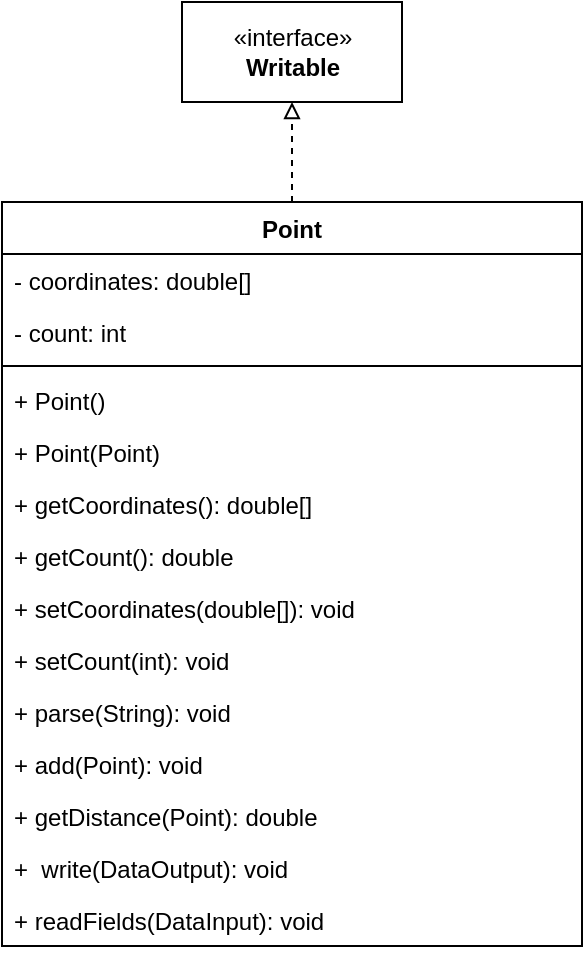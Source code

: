 <mxfile version="13.4.6" type="github" pages="3">
  <diagram id="CkkIYPFHx_Zix4FCcnl0" name="Page-1">
    <mxGraphModel dx="700" dy="752" grid="1" gridSize="10" guides="1" tooltips="1" connect="1" arrows="1" fold="1" page="1" pageScale="1" pageWidth="827" pageHeight="1169" math="0" shadow="0">
      <root>
        <mxCell id="0" />
        <mxCell id="1" parent="0" />
        <mxCell id="xHmnuKQRnZCIUz-yJjaE-11" style="edgeStyle=orthogonalEdgeStyle;rounded=0;orthogonalLoop=1;jettySize=auto;html=1;dashed=1;endArrow=block;endFill=0;" parent="1" source="xHmnuKQRnZCIUz-yJjaE-1" target="xHmnuKQRnZCIUz-yJjaE-10" edge="1">
          <mxGeometry relative="1" as="geometry" />
        </mxCell>
        <mxCell id="xHmnuKQRnZCIUz-yJjaE-10" value="«interface»&lt;br&gt;&lt;b&gt;Writable&lt;/b&gt;" style="html=1;" parent="1" vertex="1">
          <mxGeometry x="160" y="150" width="110" height="50" as="geometry" />
        </mxCell>
        <mxCell id="xHmnuKQRnZCIUz-yJjaE-1" value="Point" style="swimlane;fontStyle=1;align=center;verticalAlign=top;childLayout=stackLayout;horizontal=1;startSize=26;horizontalStack=0;resizeParent=1;resizeParentMax=0;resizeLast=0;collapsible=1;marginBottom=0;" parent="1" vertex="1">
          <mxGeometry x="70" y="250" width="290" height="372" as="geometry" />
        </mxCell>
        <mxCell id="xHmnuKQRnZCIUz-yJjaE-2" value="- coordinates: double[]" style="text;strokeColor=none;fillColor=none;align=left;verticalAlign=top;spacingLeft=4;spacingRight=4;overflow=hidden;rotatable=0;points=[[0,0.5],[1,0.5]];portConstraint=eastwest;" parent="xHmnuKQRnZCIUz-yJjaE-1" vertex="1">
          <mxGeometry y="26" width="290" height="26" as="geometry" />
        </mxCell>
        <mxCell id="xHmnuKQRnZCIUz-yJjaE-5" value="- count: int" style="text;strokeColor=none;fillColor=none;align=left;verticalAlign=top;spacingLeft=4;spacingRight=4;overflow=hidden;rotatable=0;points=[[0,0.5],[1,0.5]];portConstraint=eastwest;" parent="xHmnuKQRnZCIUz-yJjaE-1" vertex="1">
          <mxGeometry y="52" width="290" height="26" as="geometry" />
        </mxCell>
        <mxCell id="xHmnuKQRnZCIUz-yJjaE-3" value="" style="line;strokeWidth=1;fillColor=none;align=left;verticalAlign=middle;spacingTop=-1;spacingLeft=3;spacingRight=3;rotatable=0;labelPosition=right;points=[];portConstraint=eastwest;" parent="xHmnuKQRnZCIUz-yJjaE-1" vertex="1">
          <mxGeometry y="78" width="290" height="8" as="geometry" />
        </mxCell>
        <mxCell id="xHmnuKQRnZCIUz-yJjaE-4" value="+ Point()" style="text;strokeColor=none;fillColor=none;align=left;verticalAlign=top;spacingLeft=4;spacingRight=4;overflow=hidden;rotatable=0;points=[[0,0.5],[1,0.5]];portConstraint=eastwest;" parent="xHmnuKQRnZCIUz-yJjaE-1" vertex="1">
          <mxGeometry y="86" width="290" height="26" as="geometry" />
        </mxCell>
        <mxCell id="xHmnuKQRnZCIUz-yJjaE-8" value="+ Point(Point)" style="text;strokeColor=none;fillColor=none;align=left;verticalAlign=top;spacingLeft=4;spacingRight=4;overflow=hidden;rotatable=0;points=[[0,0.5],[1,0.5]];portConstraint=eastwest;" parent="xHmnuKQRnZCIUz-yJjaE-1" vertex="1">
          <mxGeometry y="112" width="290" height="26" as="geometry" />
        </mxCell>
        <mxCell id="xHmnuKQRnZCIUz-yJjaE-6" value="+ getCoordinates(): double[]" style="text;strokeColor=none;fillColor=none;align=left;verticalAlign=top;spacingLeft=4;spacingRight=4;overflow=hidden;rotatable=0;points=[[0,0.5],[1,0.5]];portConstraint=eastwest;" parent="xHmnuKQRnZCIUz-yJjaE-1" vertex="1">
          <mxGeometry y="138" width="290" height="26" as="geometry" />
        </mxCell>
        <mxCell id="xHmnuKQRnZCIUz-yJjaE-14" value="+ getCount(): double" style="text;strokeColor=none;fillColor=none;align=left;verticalAlign=top;spacingLeft=4;spacingRight=4;overflow=hidden;rotatable=0;points=[[0,0.5],[1,0.5]];portConstraint=eastwest;" parent="xHmnuKQRnZCIUz-yJjaE-1" vertex="1">
          <mxGeometry y="164" width="290" height="26" as="geometry" />
        </mxCell>
        <mxCell id="xHmnuKQRnZCIUz-yJjaE-16" value="+ setCoordinates(double[]): void" style="text;strokeColor=none;fillColor=none;align=left;verticalAlign=top;spacingLeft=4;spacingRight=4;overflow=hidden;rotatable=0;points=[[0,0.5],[1,0.5]];portConstraint=eastwest;" parent="xHmnuKQRnZCIUz-yJjaE-1" vertex="1">
          <mxGeometry y="190" width="290" height="26" as="geometry" />
        </mxCell>
        <mxCell id="xHmnuKQRnZCIUz-yJjaE-21" value="+ setCount(int): void" style="text;strokeColor=none;fillColor=none;align=left;verticalAlign=top;spacingLeft=4;spacingRight=4;overflow=hidden;rotatable=0;points=[[0,0.5],[1,0.5]];portConstraint=eastwest;" parent="xHmnuKQRnZCIUz-yJjaE-1" vertex="1">
          <mxGeometry y="216" width="290" height="26" as="geometry" />
        </mxCell>
        <mxCell id="xHmnuKQRnZCIUz-yJjaE-17" value="+ parse(String): void" style="text;strokeColor=none;fillColor=none;align=left;verticalAlign=top;spacingLeft=4;spacingRight=4;overflow=hidden;rotatable=0;points=[[0,0.5],[1,0.5]];portConstraint=eastwest;" parent="xHmnuKQRnZCIUz-yJjaE-1" vertex="1">
          <mxGeometry y="242" width="290" height="26" as="geometry" />
        </mxCell>
        <mxCell id="xHmnuKQRnZCIUz-yJjaE-18" value="+ add(Point): void" style="text;strokeColor=none;fillColor=none;align=left;verticalAlign=top;spacingLeft=4;spacingRight=4;overflow=hidden;rotatable=0;points=[[0,0.5],[1,0.5]];portConstraint=eastwest;" parent="xHmnuKQRnZCIUz-yJjaE-1" vertex="1">
          <mxGeometry y="268" width="290" height="26" as="geometry" />
        </mxCell>
        <mxCell id="xHmnuKQRnZCIUz-yJjaE-20" value="+ getDistance(Point): double" style="text;strokeColor=none;fillColor=none;align=left;verticalAlign=top;spacingLeft=4;spacingRight=4;overflow=hidden;rotatable=0;points=[[0,0.5],[1,0.5]];portConstraint=eastwest;" parent="xHmnuKQRnZCIUz-yJjaE-1" vertex="1">
          <mxGeometry y="294" width="290" height="26" as="geometry" />
        </mxCell>
        <mxCell id="xHmnuKQRnZCIUz-yJjaE-15" value="+  write(DataOutput): void" style="text;strokeColor=none;fillColor=none;align=left;verticalAlign=top;spacingLeft=4;spacingRight=4;overflow=hidden;rotatable=0;points=[[0,0.5],[1,0.5]];portConstraint=eastwest;" parent="xHmnuKQRnZCIUz-yJjaE-1" vertex="1">
          <mxGeometry y="320" width="290" height="26" as="geometry" />
        </mxCell>
        <mxCell id="xHmnuKQRnZCIUz-yJjaE-13" value="+ readFields(DataInput): void" style="text;strokeColor=none;fillColor=none;align=left;verticalAlign=top;spacingLeft=4;spacingRight=4;overflow=hidden;rotatable=0;points=[[0,0.5],[1,0.5]];portConstraint=eastwest;" parent="xHmnuKQRnZCIUz-yJjaE-1" vertex="1">
          <mxGeometry y="346" width="290" height="26" as="geometry" />
        </mxCell>
      </root>
    </mxGraphModel>
  </diagram>
  <diagram id="TQK9ALZqHLrtuiVHRkl8" name="Page-2">
    <mxGraphModel dx="1422" dy="713" grid="1" gridSize="10" guides="1" tooltips="1" connect="1" arrows="1" fold="1" page="1" pageScale="1" pageWidth="827" pageHeight="1169" math="0" shadow="0">
      <root>
        <mxCell id="Gw9I8jApdF2Htz42jpap-0" />
        <mxCell id="Gw9I8jApdF2Htz42jpap-1" parent="Gw9I8jApdF2Htz42jpap-0" />
        <mxCell id="MzmEzGx-wgNOPJODGRZ_-0" style="edgeStyle=orthogonalEdgeStyle;rounded=0;orthogonalLoop=1;jettySize=auto;html=1;dashed=1;endArrow=block;endFill=0;" edge="1" parent="Gw9I8jApdF2Htz42jpap-1" source="MzmEzGx-wgNOPJODGRZ_-2" target="MzmEzGx-wgNOPJODGRZ_-1">
          <mxGeometry relative="1" as="geometry" />
        </mxCell>
        <mxCell id="MzmEzGx-wgNOPJODGRZ_-1" value="«interface»&lt;br&gt;&lt;b&gt;WritableComparable&lt;/b&gt;" style="html=1;" vertex="1" parent="Gw9I8jApdF2Htz42jpap-1">
          <mxGeometry x="145" y="150" width="140" height="50" as="geometry" />
        </mxCell>
        <mxCell id="MzmEzGx-wgNOPJODGRZ_-2" value="Centroid" style="swimlane;fontStyle=1;align=center;verticalAlign=top;childLayout=stackLayout;horizontal=1;startSize=26;horizontalStack=0;resizeParent=1;resizeParentMax=0;resizeLast=0;collapsible=1;marginBottom=0;" vertex="1" parent="Gw9I8jApdF2Htz42jpap-1">
          <mxGeometry x="70" y="250" width="290" height="320" as="geometry" />
        </mxCell>
        <mxCell id="MzmEzGx-wgNOPJODGRZ_-3" value="- id: Text" style="text;strokeColor=none;fillColor=none;align=left;verticalAlign=top;spacingLeft=4;spacingRight=4;overflow=hidden;rotatable=0;points=[[0,0.5],[1,0.5]];portConstraint=eastwest;" vertex="1" parent="MzmEzGx-wgNOPJODGRZ_-2">
          <mxGeometry y="26" width="290" height="26" as="geometry" />
        </mxCell>
        <mxCell id="MzmEzGx-wgNOPJODGRZ_-4" value="- p: Point" style="text;strokeColor=none;fillColor=none;align=left;verticalAlign=top;spacingLeft=4;spacingRight=4;overflow=hidden;rotatable=0;points=[[0,0.5],[1,0.5]];portConstraint=eastwest;" vertex="1" parent="MzmEzGx-wgNOPJODGRZ_-2">
          <mxGeometry y="52" width="290" height="26" as="geometry" />
        </mxCell>
        <mxCell id="MzmEzGx-wgNOPJODGRZ_-5" value="" style="line;strokeWidth=1;fillColor=none;align=left;verticalAlign=middle;spacingTop=-1;spacingLeft=3;spacingRight=3;rotatable=0;labelPosition=right;points=[];portConstraint=eastwest;" vertex="1" parent="MzmEzGx-wgNOPJODGRZ_-2">
          <mxGeometry y="78" width="290" height="8" as="geometry" />
        </mxCell>
        <mxCell id="MzmEzGx-wgNOPJODGRZ_-6" value="+ Centroid()" style="text;strokeColor=none;fillColor=none;align=left;verticalAlign=top;spacingLeft=4;spacingRight=4;overflow=hidden;rotatable=0;points=[[0,0.5],[1,0.5]];portConstraint=eastwest;" vertex="1" parent="MzmEzGx-wgNOPJODGRZ_-2">
          <mxGeometry y="86" width="290" height="26" as="geometry" />
        </mxCell>
        <mxCell id="MzmEzGx-wgNOPJODGRZ_-7" value="+ Centroid(Text, Point)" style="text;strokeColor=none;fillColor=none;align=left;verticalAlign=top;spacingLeft=4;spacingRight=4;overflow=hidden;rotatable=0;points=[[0,0.5],[1,0.5]];portConstraint=eastwest;" vertex="1" parent="MzmEzGx-wgNOPJODGRZ_-2">
          <mxGeometry y="112" width="290" height="26" as="geometry" />
        </mxCell>
        <mxCell id="MzmEzGx-wgNOPJODGRZ_-8" value="+ Centroid(String)" style="text;strokeColor=none;fillColor=none;align=left;verticalAlign=top;spacingLeft=4;spacingRight=4;overflow=hidden;rotatable=0;points=[[0,0.5],[1,0.5]];portConstraint=eastwest;" vertex="1" parent="MzmEzGx-wgNOPJODGRZ_-2">
          <mxGeometry y="138" width="290" height="26" as="geometry" />
        </mxCell>
        <mxCell id="MzmEzGx-wgNOPJODGRZ_-9" value="+ getId(): Text" style="text;strokeColor=none;fillColor=none;align=left;verticalAlign=top;spacingLeft=4;spacingRight=4;overflow=hidden;rotatable=0;points=[[0,0.5],[1,0.5]];portConstraint=eastwest;" vertex="1" parent="MzmEzGx-wgNOPJODGRZ_-2">
          <mxGeometry y="164" width="290" height="26" as="geometry" />
        </mxCell>
        <mxCell id="MzmEzGx-wgNOPJODGRZ_-10" value="+ getPoint(): Point" style="text;strokeColor=none;fillColor=none;align=left;verticalAlign=top;spacingLeft=4;spacingRight=4;overflow=hidden;rotatable=0;points=[[0,0.5],[1,0.5]];portConstraint=eastwest;" vertex="1" parent="MzmEzGx-wgNOPJODGRZ_-2">
          <mxGeometry y="190" width="290" height="26" as="geometry" />
        </mxCell>
        <mxCell id="MzmEzGx-wgNOPJODGRZ_-11" value="+ toString(): String" style="text;strokeColor=none;fillColor=none;align=left;verticalAlign=top;spacingLeft=4;spacingRight=4;overflow=hidden;rotatable=0;points=[[0,0.5],[1,0.5]];portConstraint=eastwest;" vertex="1" parent="MzmEzGx-wgNOPJODGRZ_-2">
          <mxGeometry y="216" width="290" height="26" as="geometry" />
        </mxCell>
        <mxCell id="MzmEzGx-wgNOPJODGRZ_-12" value="+ compareTo(Centroid): int" style="text;strokeColor=none;fillColor=none;align=left;verticalAlign=top;spacingLeft=4;spacingRight=4;overflow=hidden;rotatable=0;points=[[0,0.5],[1,0.5]];portConstraint=eastwest;" vertex="1" parent="MzmEzGx-wgNOPJODGRZ_-2">
          <mxGeometry y="242" width="290" height="26" as="geometry" />
        </mxCell>
        <mxCell id="MzmEzGx-wgNOPJODGRZ_-15" value="+  write(DataOutput): void" style="text;strokeColor=none;fillColor=none;align=left;verticalAlign=top;spacingLeft=4;spacingRight=4;overflow=hidden;rotatable=0;points=[[0,0.5],[1,0.5]];portConstraint=eastwest;" vertex="1" parent="MzmEzGx-wgNOPJODGRZ_-2">
          <mxGeometry y="268" width="290" height="26" as="geometry" />
        </mxCell>
        <mxCell id="MzmEzGx-wgNOPJODGRZ_-16" value="+ readFields(DataInput): void" style="text;strokeColor=none;fillColor=none;align=left;verticalAlign=top;spacingLeft=4;spacingRight=4;overflow=hidden;rotatable=0;points=[[0,0.5],[1,0.5]];portConstraint=eastwest;" vertex="1" parent="MzmEzGx-wgNOPJODGRZ_-2">
          <mxGeometry y="294" width="290" height="26" as="geometry" />
        </mxCell>
      </root>
    </mxGraphModel>
  </diagram>
  <diagram id="yiSP7vsA7RyYRbXtW1iw" name="Page-3">
    <mxGraphModel dx="1422" dy="713" grid="1" gridSize="10" guides="1" tooltips="1" connect="1" arrows="1" fold="1" page="1" pageScale="1" pageWidth="827" pageHeight="1169" math="0" shadow="0">
      <root>
        <mxCell id="vBSBxp__uWg3JHuj3us6-0" />
        <mxCell id="vBSBxp__uWg3JHuj3us6-1" parent="vBSBxp__uWg3JHuj3us6-0" />
        <mxCell id="WTdn-6nC7p13l9LXQ_cG-0" value="CentroidList" style="swimlane;fontStyle=1;align=center;verticalAlign=top;childLayout=stackLayout;horizontal=1;startSize=26;horizontalStack=0;resizeParent=1;resizeParentMax=0;resizeLast=0;collapsible=1;marginBottom=0;" vertex="1" parent="vBSBxp__uWg3JHuj3us6-1">
          <mxGeometry x="70" y="250" width="290" height="164" as="geometry" />
        </mxCell>
        <mxCell id="WTdn-6nC7p13l9LXQ_cG-1" value="- centroids: List&lt;Centroid&gt;" style="text;strokeColor=none;fillColor=none;align=left;verticalAlign=top;spacingLeft=4;spacingRight=4;overflow=hidden;rotatable=0;points=[[0,0.5],[1,0.5]];portConstraint=eastwest;" vertex="1" parent="WTdn-6nC7p13l9LXQ_cG-0">
          <mxGeometry y="26" width="290" height="26" as="geometry" />
        </mxCell>
        <mxCell id="WTdn-6nC7p13l9LXQ_cG-3" value="" style="line;strokeWidth=1;fillColor=none;align=left;verticalAlign=middle;spacingTop=-1;spacingLeft=3;spacingRight=3;rotatable=0;labelPosition=right;points=[];portConstraint=eastwest;" vertex="1" parent="WTdn-6nC7p13l9LXQ_cG-0">
          <mxGeometry y="52" width="290" height="8" as="geometry" />
        </mxCell>
        <mxCell id="WTdn-6nC7p13l9LXQ_cG-4" value="+ CentroidList()" style="text;strokeColor=none;fillColor=none;align=left;verticalAlign=top;spacingLeft=4;spacingRight=4;overflow=hidden;rotatable=0;points=[[0,0.5],[1,0.5]];portConstraint=eastwest;" vertex="1" parent="WTdn-6nC7p13l9LXQ_cG-0">
          <mxGeometry y="60" width="290" height="26" as="geometry" />
        </mxCell>
        <mxCell id="WTdn-6nC7p13l9LXQ_cG-7" value="+ getCentroids(): List&lt;Centroid&gt;" style="text;strokeColor=none;fillColor=none;align=left;verticalAlign=top;spacingLeft=4;spacingRight=4;overflow=hidden;rotatable=0;points=[[0,0.5],[1,0.5]];portConstraint=eastwest;" vertex="1" parent="WTdn-6nC7p13l9LXQ_cG-0">
          <mxGeometry y="86" width="290" height="26" as="geometry" />
        </mxCell>
        <mxCell id="WTdn-6nC7p13l9LXQ_cG-8" value="+ add(String): void" style="text;strokeColor=none;fillColor=none;align=left;verticalAlign=top;spacingLeft=4;spacingRight=4;overflow=hidden;rotatable=0;points=[[0,0.5],[1,0.5]];portConstraint=eastwest;" vertex="1" parent="WTdn-6nC7p13l9LXQ_cG-0">
          <mxGeometry y="112" width="290" height="26" as="geometry" />
        </mxCell>
        <mxCell id="WTdn-6nC7p13l9LXQ_cG-9" value="+ closest(Point): Centroid" style="text;strokeColor=none;fillColor=none;align=left;verticalAlign=top;spacingLeft=4;spacingRight=4;overflow=hidden;rotatable=0;points=[[0,0.5],[1,0.5]];portConstraint=eastwest;" vertex="1" parent="WTdn-6nC7p13l9LXQ_cG-0">
          <mxGeometry y="138" width="290" height="26" as="geometry" />
        </mxCell>
      </root>
    </mxGraphModel>
  </diagram>
</mxfile>
